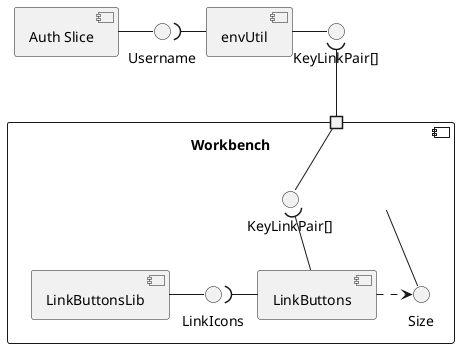 @startuml WorkbenchV2

() "KeyLinkPair[]" as KLP
() "Username"

[Auth Slice] as authStore
[envUtil]
component Workbench {
  portin " " as useEnv
  
  () "Size" as size
  () "KeyLinkPair[]" as KLP2
  
  [LinkButtons] as LNKbtn
  [LinkButtonsLib]
  
  useEnv -r- KLP2
  LNKbtn -u-( KLP2
  LNKbtn .r.> size
  LNKbtn -l-( LinkIcons
  LinkButtonsLib -r- LinkIcons
}

Workbench -d- () size

authStore -r- Username 
envUtil -l-( Username
envUtil -r- KLP
useEnv -u-( KLP
@enduml